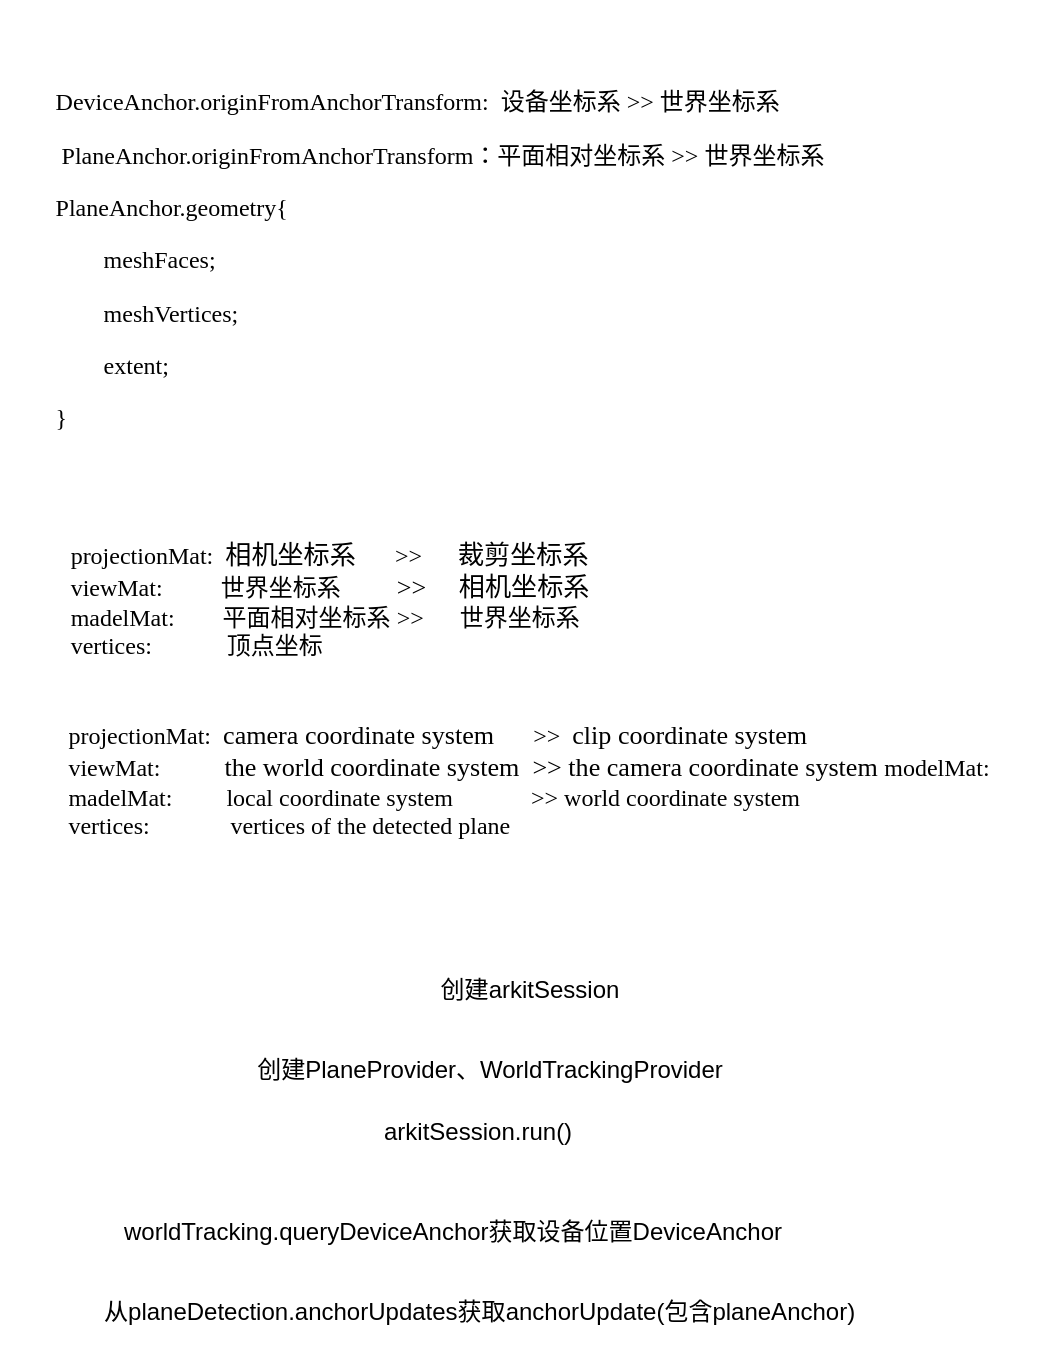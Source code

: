 <mxfile version="28.0.4">
  <diagram name="第 1 页" id="ArvuRZLibUp1Q2hhUhFh">
    <mxGraphModel dx="1011" dy="690" grid="1" gridSize="10" guides="1" tooltips="1" connect="1" arrows="1" fold="1" page="1" pageScale="1" pageWidth="827" pageHeight="1169" math="0" shadow="0">
      <root>
        <mxCell id="0" />
        <mxCell id="1" parent="0" />
        <mxCell id="t5M3XgHPUmDeoMBwa5Vq-1" value="&lt;div style=&quot;text-align: justify;&quot;&gt;&lt;span style=&quot;background-color: light-dark(#ffffff, var(--ge-dark-color, #121212));&quot;&gt;projectionMat:&amp;nbsp;&amp;nbsp;&lt;/span&gt;&lt;span style=&quot;background-color: light-dark(#ffffff, var(--ge-dark-color, #121212)); font-size: 9.8pt;&quot;&gt;camera coordinate system&amp;nbsp; &amp;nbsp; &amp;nbsp;&amp;nbsp;&lt;/span&gt;&lt;span style=&quot;background-color: light-dark(#ffffff, var(--ge-dark-color, #121212));&quot;&gt;&amp;gt;&amp;gt;&amp;nbsp;&lt;/span&gt;&lt;font&gt;&lt;span style=&quot;background-color: light-dark(#ffffff, var(--ge-dark-color, #121212));&quot;&gt;&amp;nbsp;&lt;/span&gt;&lt;span style=&quot;background-color: light-dark(#ffffff, var(--ge-dark-color, #121212)); font-size: 9.8pt;&quot;&gt;clip coordinate system&lt;/span&gt;&lt;/font&gt;&lt;/div&gt;&lt;div&gt;&lt;div style=&quot;text-align: justify;&quot;&gt;&lt;span style=&quot;background-color: light-dark(#ffffff, var(--ge-dark-color, #121212));&quot;&gt;viewMat:&lt;span style=&quot;white-space: pre;&quot;&gt;&#x9;&lt;/span&gt;&amp;nbsp; &amp;nbsp; &amp;nbsp; &amp;nbsp; &amp;nbsp;&amp;nbsp;&lt;/span&gt;&lt;span style=&quot;background-color: light-dark(#ffffff, var(--ge-dark-color, #121212)); font-size: 9.8pt;&quot;&gt;the world coordinate system&amp;nbsp; &amp;gt;&amp;gt; the camera&amp;nbsp;&lt;/span&gt;&lt;span style=&quot;font-size: 9.8pt; background-color: light-dark(#ffffff, var(--ge-dark-color, #121212));&quot;&gt;coordinate system&amp;nbsp;&lt;/span&gt;&lt;span style=&quot;background-color: light-dark(#ffffff, var(--ge-dark-color, #121212));&quot;&gt;modelMat:&lt;/span&gt;&lt;/div&gt;&lt;/div&gt;&lt;div style=&quot;text-align: justify;&quot;&gt;madelMat:&amp;nbsp; &amp;nbsp; &amp;nbsp; &amp;nbsp; &amp;nbsp;&lt;span style=&quot;background-color: light-dark(#ffffff, var(--ge-dark-color, #121212)); text-align: center;&quot;&gt;local&amp;nbsp;coordinate&amp;nbsp;system&amp;nbsp; &amp;nbsp; &amp;nbsp; &amp;nbsp; &amp;nbsp; &amp;nbsp; &amp;nbsp;&amp;gt;&amp;gt;&amp;nbsp;&lt;/span&gt;&lt;span style=&quot;background-color: light-dark(#ffffff, var(--ge-dark-color, #121212)); text-align: center;&quot;&gt;world&amp;nbsp;coordinate&amp;nbsp;system&lt;/span&gt;&lt;/div&gt;&lt;div style=&quot;text-align: justify;&quot;&gt;vertices:&lt;span style=&quot;white-space: pre;&quot;&gt;&#x9;&lt;/span&gt;&lt;span style=&quot;white-space: pre;&quot;&gt;&#x9;&lt;/span&gt;&amp;nbsp; &amp;nbsp;vertices&amp;nbsp;of&amp;nbsp;the&amp;nbsp;detected&amp;nbsp;plane&lt;span style=&quot;background-color: light-dark(#ffffff, var(--ge-dark-color, #121212)); text-align: center;&quot;&gt;&lt;/span&gt;&lt;/div&gt;" style="text;html=1;align=center;verticalAlign=middle;whiteSpace=wrap;rounded=0;labelBackgroundColor=default;fontFamily=Times New Roman;fontStyle=0;fontColor=default;" vertex="1" parent="1">
          <mxGeometry x="20" y="350" width="529" height="100" as="geometry" />
        </mxCell>
        <mxCell id="t5M3XgHPUmDeoMBwa5Vq-2" value="&lt;div style=&quot;text-align: justify;&quot;&gt;&lt;p&gt;DeviceAnchor.originFromAnchorTransform:&amp;nbsp; 设备坐标系 &amp;gt;&amp;gt; 世界坐标系&lt;/p&gt;&lt;p&gt;&amp;nbsp;PlaneAnchor.originFromAnchorTransform：平面相对坐标系 &amp;gt;&amp;gt; 世界坐标系&lt;/p&gt;&lt;p&gt;PlaneAnchor.geometry{&lt;/p&gt;&lt;p&gt;&lt;span style=&quot;white-space: pre;&quot;&gt;&#x9;&lt;/span&gt;meshFaces;&lt;/p&gt;&lt;p&gt;&amp;nbsp; &amp;nbsp; &amp;nbsp; &amp;nbsp; meshVertices;&lt;/p&gt;&lt;p&gt;&amp;nbsp; &amp;nbsp; &amp;nbsp; &amp;nbsp; extent;&lt;/p&gt;&lt;p&gt;}&lt;/p&gt;&lt;/div&gt;" style="text;html=1;align=center;verticalAlign=middle;whiteSpace=wrap;rounded=0;labelBackgroundColor=default;fontFamily=Times New Roman;fontStyle=0;fontColor=default;" vertex="1" parent="1">
          <mxGeometry x="20" y="10" width="440" height="260" as="geometry" />
        </mxCell>
        <mxCell id="t5M3XgHPUmDeoMBwa5Vq-3" value="&lt;div style=&quot;text-align: justify;&quot;&gt;&lt;span style=&quot;background-color: light-dark(#ffffff, var(--ge-dark-color, #121212));&quot;&gt;projectionMat:&amp;nbsp;&amp;nbsp;&lt;/span&gt;&lt;span style=&quot;background-color: light-dark(#ffffff, var(--ge-dark-color, #121212)); font-size: 9.8pt;&quot;&gt;相机坐标系&amp;nbsp; &amp;nbsp; &amp;nbsp;&amp;nbsp;&lt;/span&gt;&lt;span style=&quot;background-color: light-dark(#ffffff, var(--ge-dark-color, #121212));&quot;&gt;&amp;gt;&amp;gt;&amp;nbsp;&lt;/span&gt;&lt;font&gt;&lt;span style=&quot;background-color: light-dark(#ffffff, var(--ge-dark-color, #121212));&quot;&gt;&amp;nbsp; &amp;nbsp; &amp;nbsp;&lt;span style=&quot;font-size: 13.067px;&quot;&gt;裁剪坐标系&lt;/span&gt;&lt;/span&gt;&lt;/font&gt;&lt;/div&gt;&lt;div&gt;&lt;div style=&quot;text-align: justify;&quot;&gt;&lt;span style=&quot;background-color: light-dark(#ffffff, var(--ge-dark-color, #121212));&quot;&gt;viewMat:&lt;span style=&quot;white-space: pre;&quot;&gt;&#x9;&lt;/span&gt;&amp;nbsp; &amp;nbsp; &amp;nbsp; &amp;nbsp; &amp;nbsp;世界坐标系&lt;/span&gt;&lt;span style=&quot;background-color: light-dark(#ffffff, var(--ge-dark-color, #121212)); font-size: 9.8pt;&quot;&gt;&amp;nbsp; &lt;span style=&quot;white-space: pre;&quot;&gt;&#x9;&lt;/span&gt;&amp;nbsp; &amp;gt;&amp;gt;&amp;nbsp; &amp;nbsp; &amp;nbsp;相机坐标系&lt;/span&gt;&lt;/div&gt;&lt;/div&gt;&lt;div style=&quot;text-align: justify;&quot;&gt;madelMat:&amp;nbsp; &amp;nbsp; &amp;nbsp; &amp;nbsp; 平面相对坐标系&lt;span style=&quot;background-color: light-dark(#ffffff, var(--ge-dark-color, #121212)); text-align: center;&quot;&gt;&amp;nbsp;&amp;gt;&amp;gt;&amp;nbsp; &amp;nbsp; &amp;nbsp; 世界坐标系&lt;/span&gt;&lt;/div&gt;&lt;div style=&quot;text-align: justify;&quot;&gt;vertices:&lt;span style=&quot;white-space: pre;&quot;&gt;&#x9;&lt;/span&gt;&lt;span style=&quot;white-space: pre;&quot;&gt;&#x9;&lt;/span&gt;&amp;nbsp; 顶点坐标&lt;span style=&quot;background-color: light-dark(#ffffff, var(--ge-dark-color, #121212)); text-align: center;&quot;&gt;&lt;/span&gt;&lt;/div&gt;" style="text;html=1;align=center;verticalAlign=middle;whiteSpace=wrap;rounded=0;labelBackgroundColor=default;fontFamily=Times New Roman;fontStyle=0;fontColor=default;" vertex="1" parent="1">
          <mxGeometry x="30" y="260" width="310" height="100" as="geometry" />
        </mxCell>
        <mxCell id="t5M3XgHPUmDeoMBwa5Vq-5" value="创建&lt;span style=&quot;text-align: left; white-space: pre;&quot;&gt;arkitSession&lt;/span&gt;" style="text;html=1;align=center;verticalAlign=middle;whiteSpace=wrap;rounded=0;labelBackgroundColor=default;fontColor=default;fontFamily=Helvetica;fontSize=12;" vertex="1" parent="1">
          <mxGeometry x="210" y="490" width="150" height="30" as="geometry" />
        </mxCell>
        <mxCell id="t5M3XgHPUmDeoMBwa5Vq-6" value="创建PlaneProvider、&lt;span style=&quot;white-space: pre;&quot;&gt;WorldTrackingProvider&lt;/span&gt;" style="text;html=1;align=center;verticalAlign=middle;whiteSpace=wrap;rounded=0;fontColor=default;labelBackgroundColor=default;fontFamily=Helvetica;fontSize=12;" vertex="1" parent="1">
          <mxGeometry x="120" y="530" width="290" height="30" as="geometry" />
        </mxCell>
        <mxCell id="t5M3XgHPUmDeoMBwa5Vq-7" value="&lt;div style=&quot;font-weight: normal; line-height: 19px; white-space: pre;&quot;&gt;&lt;div&gt;&lt;span&gt;arkitSession&lt;/span&gt;&lt;span&gt;.&lt;/span&gt;&lt;span&gt;run&lt;/span&gt;&lt;span&gt;()&lt;/span&gt;&lt;/div&gt;&lt;/div&gt;" style="text;whiteSpace=wrap;html=1;labelBackgroundColor=default;fontColor=default;fontFamily=Helvetica;fontSize=12;" vertex="1" parent="1">
          <mxGeometry x="210" y="560" width="120" height="40" as="geometry" />
        </mxCell>
        <mxCell id="t5M3XgHPUmDeoMBwa5Vq-8" value="&lt;div style=&quot;font-weight: normal; line-height: 19px; white-space: pre;&quot;&gt;&lt;div&gt;&lt;div style=&quot;line-height: 19px;&quot;&gt;worldTracking.&lt;span&gt;queryDeviceAnchor获取设备位置DeviceAnchor&lt;/span&gt;&lt;/div&gt;&lt;/div&gt;&lt;/div&gt;" style="text;whiteSpace=wrap;html=1;labelBackgroundColor=default;fontColor=default;fontFamily=Helvetica;fontSize=12;" vertex="1" parent="1">
          <mxGeometry x="80" y="610" width="465.5" height="40" as="geometry" />
        </mxCell>
        <mxCell id="t5M3XgHPUmDeoMBwa5Vq-10" value="&lt;div style=&quot;font-weight: normal; line-height: 19px; white-space: pre;&quot;&gt;&lt;div&gt;&lt;span&gt;从&lt;/span&gt;&lt;span&gt;planeDetection.anchorUpdates&lt;/span&gt;&lt;span&gt;获取&lt;/span&gt;&lt;span&gt;anchorUpdate(包含planeA&lt;/span&gt;&lt;span&gt;nchor)&lt;/span&gt;&lt;span&gt; &lt;/span&gt;&lt;span&gt; &lt;/span&gt;&lt;/div&gt;&lt;div&gt;&lt;br&gt;&lt;/div&gt;&lt;/div&gt;" style="text;whiteSpace=wrap;html=1;labelBackgroundColor=default;fontColor=default;fontFamily=Helvetica;fontSize=12;" vertex="1" parent="1">
          <mxGeometry x="70" y="650" width="465.5" height="30" as="geometry" />
        </mxCell>
      </root>
    </mxGraphModel>
  </diagram>
</mxfile>
